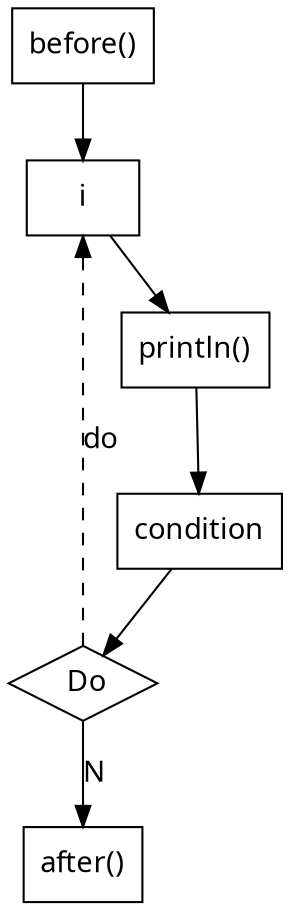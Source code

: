 digraph G_6 {
  node [
    shape = rect;
    fontname = "Handlee";
  ]
  edge [
    fontname = "Handlee";
  ]
  bgcolor = transparent;
  fontname = "Handlee";
  compound = true;
  s_98_2 [
    class = "methodInvocation";
    label = "before()";
    fillcolor = white;
    style = filled;
  ];
  do_99 [
    class = "do";
    label = " Do";
    fillcolor = white;
    shape = diamond;
    style = filled;
  ];
  s_100_2 [
    class = "methodInvocation";
    label = "println()";
    fillcolor = white;
    style = filled;
  ];
  s_100_4 [
    class = "simpleName";
    label = "i";
    fillcolor = white;
    style = filled;
  ];
  s_101 [
    class = "simpleName";
    label = "condition";
    fillcolor = white;
    style = filled;
  ];
  s_102_2 [
    class = "methodInvocation";
    label = "after()";
    fillcolor = white;
    style = filled;
  ];
  s_100_4 -> s_100_2;
  s_100_2 -> s_101;
  s_101 -> do_99;
  s_98_2 -> s_100_4;
  do_99 -> s_100_4 [
    label="do";
    style = dashed;
  ];
  do_99 -> s_102_2 [
    label="N";
  ];

}

